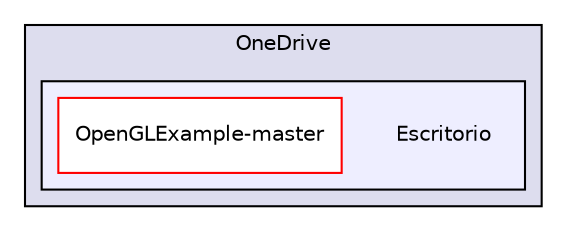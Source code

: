 digraph "C:/Users/jesus/OneDrive/Escritorio" {
  compound=true
  node [ fontsize="10", fontname="Helvetica"];
  edge [ labelfontsize="10", labelfontname="Helvetica"];
  subgraph clusterdir_d61ff1ecc28292d8806bad12a1f9c68e {
    graph [ bgcolor="#ddddee", pencolor="black", label="OneDrive" fontname="Helvetica", fontsize="10", URL="dir_d61ff1ecc28292d8806bad12a1f9c68e.html"]
  subgraph clusterdir_66ca333a5e651197bec7b72292e0bd92 {
    graph [ bgcolor="#eeeeff", pencolor="black", label="" URL="dir_66ca333a5e651197bec7b72292e0bd92.html"];
    dir_66ca333a5e651197bec7b72292e0bd92 [shape=plaintext label="Escritorio"];
    dir_ce4c7fd41090860c93c5918d681405da [shape=box label="OpenGLExample-master" color="red" fillcolor="white" style="filled" URL="dir_ce4c7fd41090860c93c5918d681405da.html"];
  }
  }
}
